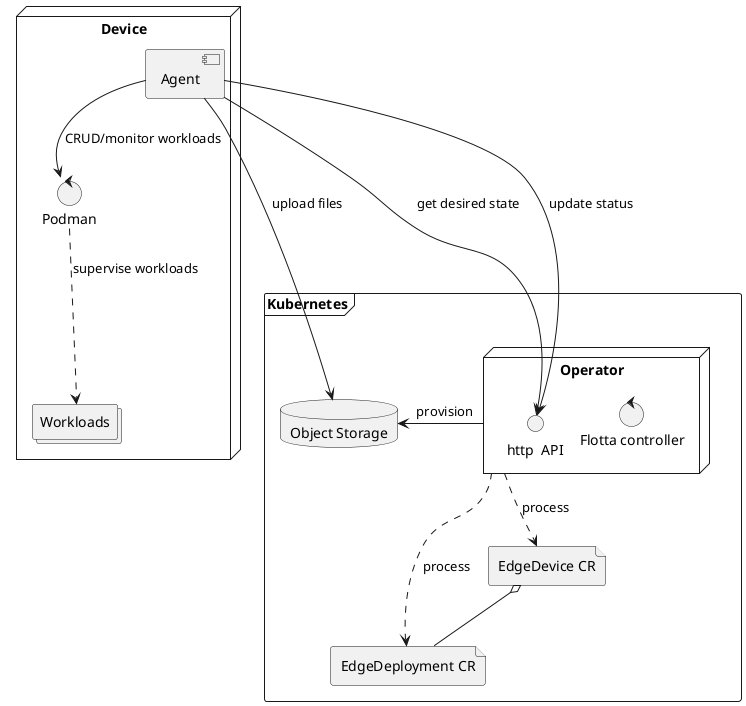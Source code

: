 @startuml
'https://plantuml.com/deployment-diagram

frame Kubernetes {
    node Operator {
      control "Flotta controller" as controller
      interface "http  API" as operatorAPI

    }
    file "EdgeDeployment CR" as deployment
    file "EdgeDevice CR" as deviceCR
    database "Object Storage" as objectStore
}

node Device {
    component Agent
    control Podman
    collections Workloads
}
deviceCR o-- deployment

Operator -[dashed]-> deployment: process
Operator -[dashed]-> deviceCR: process
Operator -left-> objectStore: provision

Agent ---> operatorAPI: get desired state
Agent --> operatorAPI: update status
Agent --> Podman : CRUD/monitor workloads
Agent -> objectStore : upload files

Podman -[dashed]-> Workloads: supervise workloads


@enduml